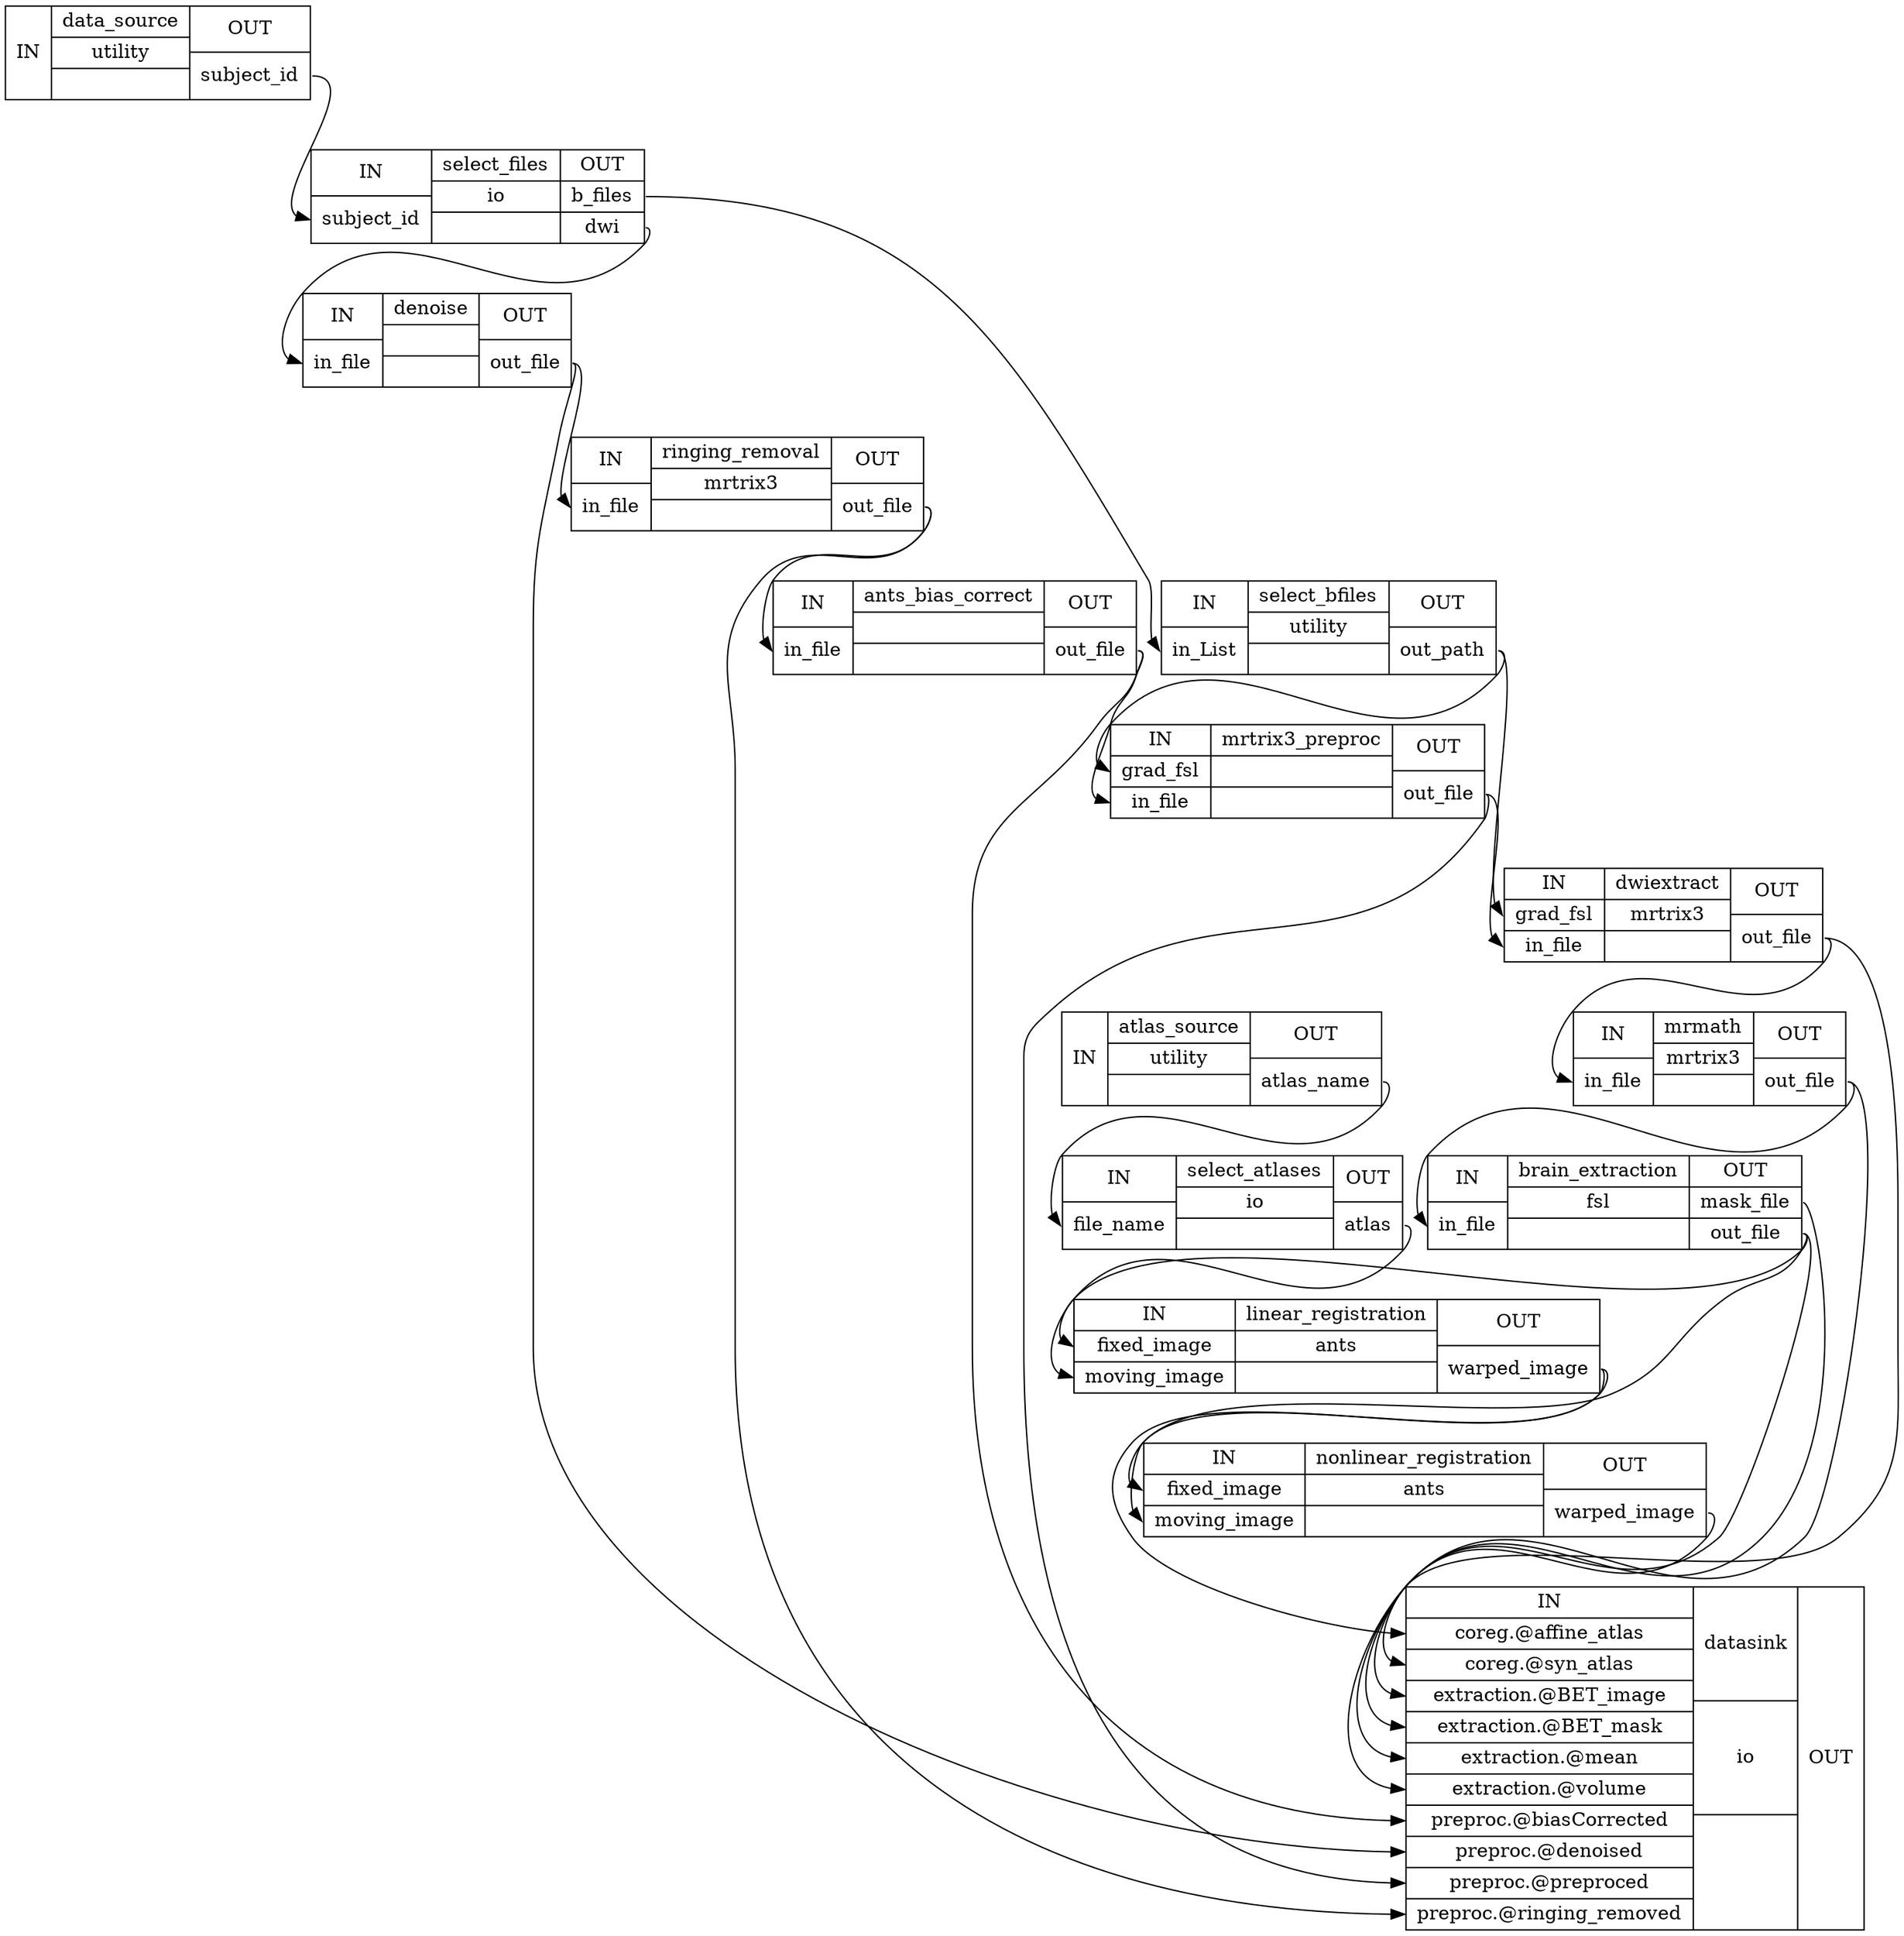 digraph structs {
node [shape=record];
test_runatlas_source [label="{IN}|{ atlas_source | utility |  }|{OUT|<outatlasname> atlas_name}"];
test_runselect_atlases [label="{IN|<infilename> file_name}|{ select_atlases | io |  }|{OUT|<outatlas> atlas}"];
test_rundata_source [label="{IN}|{ data_source | utility |  }|{OUT|<outsubjectid> subject_id}"];
test_runselect_files [label="{IN|<insubjectid> subject_id}|{ select_files | io |  }|{OUT|<outbfiles> b_files|<outdwi> dwi}"];
test_rundenoise [label="{IN|<ininfile> in_file}|{ denoise |  |  }|{OUT|<outoutfile> out_file}"];
test_runringing_removal [label="{IN|<ininfile> in_file}|{ ringing_removal | mrtrix3 |  }|{OUT|<outoutfile> out_file}"];
test_runants_bias_correct [label="{IN|<ininfile> in_file}|{ ants_bias_correct |  |  }|{OUT|<outoutfile> out_file}"];
test_runselect_bfiles [label="{IN|<ininList> in_List}|{ select_bfiles | utility |  }|{OUT|<outoutpath> out_path}"];
test_runmrtrix3_preproc [label="{IN|<ingradfsl> grad_fsl|<ininfile> in_file}|{ mrtrix3_preproc |  |  }|{OUT|<outoutfile> out_file}"];
test_rundwiextract [label="{IN|<ingradfsl> grad_fsl|<ininfile> in_file}|{ dwiextract | mrtrix3 |  }|{OUT|<outoutfile> out_file}"];
test_runmrmath [label="{IN|<ininfile> in_file}|{ mrmath | mrtrix3 |  }|{OUT|<outoutfile> out_file}"];
test_runbrain_extraction [label="{IN|<ininfile> in_file}|{ brain_extraction | fsl |  }|{OUT|<outmaskfile> mask_file|<outoutfile> out_file}"];
test_runlinear_registration [label="{IN|<infixedimage> fixed_image|<inmovingimage> moving_image}|{ linear_registration | ants |  }|{OUT|<outwarpedimage> warped_image}"];
test_runnonlinear_registration [label="{IN|<infixedimage> fixed_image|<inmovingimage> moving_image}|{ nonlinear_registration | ants |  }|{OUT|<outwarpedimage> warped_image}"];
test_rundatasink [label="{IN|<incoregaffineatlas> coreg.@affine_atlas|<incoregsynatlas> coreg.@syn_atlas|<inextractionBETimage> extraction.@BET_image|<inextractionBETmask> extraction.@BET_mask|<inextractionmean> extraction.@mean|<inextractionvolume> extraction.@volume|<inpreprocbiasCorrected> preproc.@biasCorrected|<inpreprocdenoised> preproc.@denoised|<inpreprocpreproced> preproc.@preproced|<inpreprocringingremoved> preproc.@ringing_removed}|{ datasink | io |  }|{OUT}"];
test_runants_bias_correct:outoutfile:e -> test_rundatasink:inpreprocbiasCorrected:w;
test_runants_bias_correct:outoutfile:e -> test_runmrtrix3_preproc:ininfile:w;
test_runatlas_source:outatlasname:e -> test_runselect_atlases:infilename:w;
test_runbrain_extraction:outmaskfile:e -> test_rundatasink:inextractionBETmask:w;
test_runbrain_extraction:outoutfile:e -> test_rundatasink:inextractionBETimage:w;
test_runbrain_extraction:outoutfile:e -> test_runlinear_registration:infixedimage:w;
test_runbrain_extraction:outoutfile:e -> test_runnonlinear_registration:infixedimage:w;
test_rundata_source:outsubjectid:e -> test_runselect_files:insubjectid:w;
test_rundenoise:outoutfile:e -> test_rundatasink:inpreprocdenoised:w;
test_rundenoise:outoutfile:e -> test_runringing_removal:ininfile:w;
test_rundwiextract:outoutfile:e -> test_rundatasink:inextractionvolume:w;
test_rundwiextract:outoutfile:e -> test_runmrmath:ininfile:w;
test_runlinear_registration:outwarpedimage:e -> test_rundatasink:incoregaffineatlas:w;
test_runlinear_registration:outwarpedimage:e -> test_runnonlinear_registration:inmovingimage:w;
test_runmrmath:outoutfile:e -> test_runbrain_extraction:ininfile:w;
test_runmrmath:outoutfile:e -> test_rundatasink:inextractionmean:w;
test_runmrtrix3_preproc:outoutfile:e -> test_rundatasink:inpreprocpreproced:w;
test_runmrtrix3_preproc:outoutfile:e -> test_rundwiextract:ininfile:w;
test_runnonlinear_registration:outwarpedimage:e -> test_rundatasink:incoregsynatlas:w;
test_runringing_removal:outoutfile:e -> test_runants_bias_correct:ininfile:w;
test_runringing_removal:outoutfile:e -> test_rundatasink:inpreprocringingremoved:w;
test_runselect_atlases:outatlas:e -> test_runlinear_registration:inmovingimage:w;
test_runselect_bfiles:outoutpath:e -> test_rundwiextract:ingradfsl:w;
test_runselect_bfiles:outoutpath:e -> test_runmrtrix3_preproc:ingradfsl:w;
test_runselect_files:outbfiles:e -> test_runselect_bfiles:ininList:w;
test_runselect_files:outdwi:e -> test_rundenoise:ininfile:w;
}